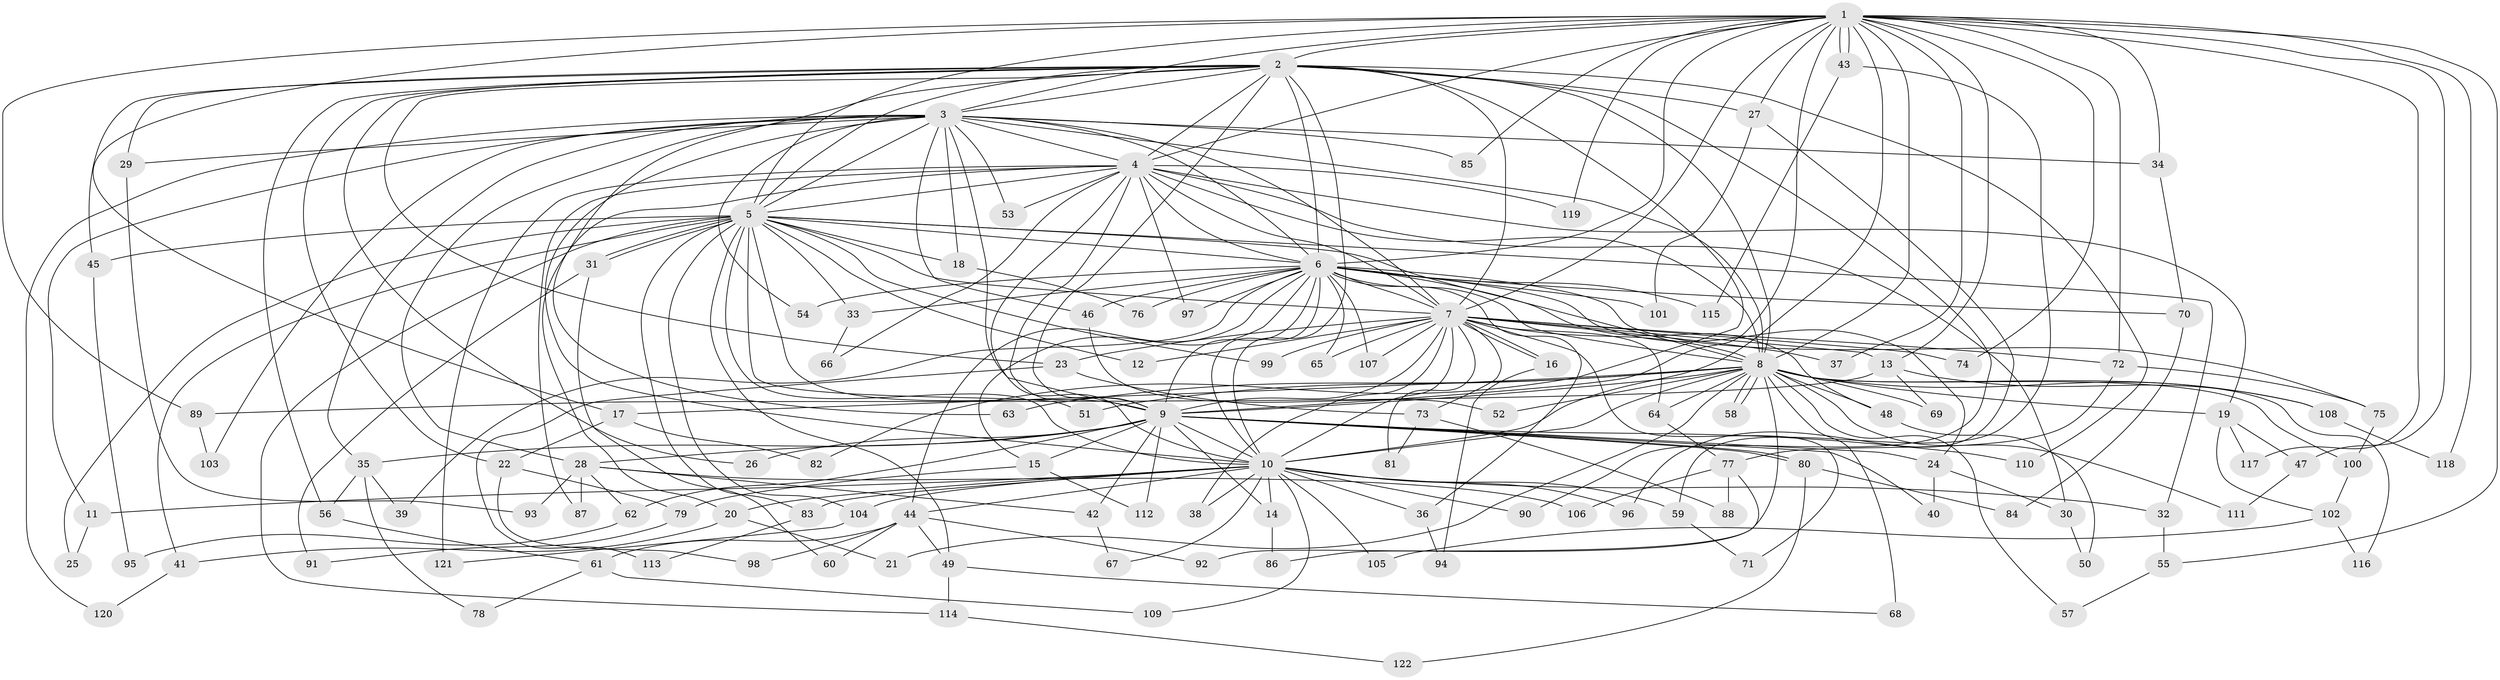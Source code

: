 // Generated by graph-tools (version 1.1) at 2025/14/03/09/25 04:14:16]
// undirected, 122 vertices, 269 edges
graph export_dot {
graph [start="1"]
  node [color=gray90,style=filled];
  1;
  2;
  3;
  4;
  5;
  6;
  7;
  8;
  9;
  10;
  11;
  12;
  13;
  14;
  15;
  16;
  17;
  18;
  19;
  20;
  21;
  22;
  23;
  24;
  25;
  26;
  27;
  28;
  29;
  30;
  31;
  32;
  33;
  34;
  35;
  36;
  37;
  38;
  39;
  40;
  41;
  42;
  43;
  44;
  45;
  46;
  47;
  48;
  49;
  50;
  51;
  52;
  53;
  54;
  55;
  56;
  57;
  58;
  59;
  60;
  61;
  62;
  63;
  64;
  65;
  66;
  67;
  68;
  69;
  70;
  71;
  72;
  73;
  74;
  75;
  76;
  77;
  78;
  79;
  80;
  81;
  82;
  83;
  84;
  85;
  86;
  87;
  88;
  89;
  90;
  91;
  92;
  93;
  94;
  95;
  96;
  97;
  98;
  99;
  100;
  101;
  102;
  103;
  104;
  105;
  106;
  107;
  108;
  109;
  110;
  111;
  112;
  113;
  114;
  115;
  116;
  117;
  118;
  119;
  120;
  121;
  122;
  1 -- 2;
  1 -- 3;
  1 -- 4;
  1 -- 5;
  1 -- 6;
  1 -- 7;
  1 -- 8;
  1 -- 9;
  1 -- 10;
  1 -- 13;
  1 -- 17;
  1 -- 27;
  1 -- 34;
  1 -- 37;
  1 -- 43;
  1 -- 43;
  1 -- 47;
  1 -- 55;
  1 -- 72;
  1 -- 74;
  1 -- 85;
  1 -- 89;
  1 -- 117;
  1 -- 118;
  1 -- 119;
  2 -- 3;
  2 -- 4;
  2 -- 5;
  2 -- 6;
  2 -- 7;
  2 -- 8;
  2 -- 9;
  2 -- 10;
  2 -- 22;
  2 -- 23;
  2 -- 26;
  2 -- 27;
  2 -- 29;
  2 -- 45;
  2 -- 56;
  2 -- 63;
  2 -- 82;
  2 -- 90;
  2 -- 110;
  3 -- 4;
  3 -- 5;
  3 -- 6;
  3 -- 7;
  3 -- 8;
  3 -- 9;
  3 -- 10;
  3 -- 11;
  3 -- 18;
  3 -- 28;
  3 -- 29;
  3 -- 34;
  3 -- 35;
  3 -- 46;
  3 -- 53;
  3 -- 54;
  3 -- 85;
  3 -- 103;
  3 -- 120;
  4 -- 5;
  4 -- 6;
  4 -- 7;
  4 -- 8;
  4 -- 9;
  4 -- 10;
  4 -- 19;
  4 -- 20;
  4 -- 30;
  4 -- 53;
  4 -- 66;
  4 -- 87;
  4 -- 97;
  4 -- 119;
  4 -- 121;
  5 -- 6;
  5 -- 7;
  5 -- 8;
  5 -- 9;
  5 -- 10;
  5 -- 12;
  5 -- 18;
  5 -- 25;
  5 -- 31;
  5 -- 31;
  5 -- 32;
  5 -- 33;
  5 -- 41;
  5 -- 45;
  5 -- 49;
  5 -- 51;
  5 -- 83;
  5 -- 99;
  5 -- 104;
  5 -- 114;
  6 -- 7;
  6 -- 8;
  6 -- 9;
  6 -- 10;
  6 -- 15;
  6 -- 24;
  6 -- 33;
  6 -- 36;
  6 -- 39;
  6 -- 44;
  6 -- 46;
  6 -- 48;
  6 -- 54;
  6 -- 65;
  6 -- 70;
  6 -- 75;
  6 -- 76;
  6 -- 97;
  6 -- 101;
  6 -- 107;
  6 -- 115;
  7 -- 8;
  7 -- 9;
  7 -- 10;
  7 -- 12;
  7 -- 13;
  7 -- 16;
  7 -- 16;
  7 -- 23;
  7 -- 37;
  7 -- 38;
  7 -- 64;
  7 -- 65;
  7 -- 71;
  7 -- 72;
  7 -- 73;
  7 -- 74;
  7 -- 81;
  7 -- 99;
  7 -- 107;
  8 -- 9;
  8 -- 10;
  8 -- 17;
  8 -- 19;
  8 -- 21;
  8 -- 48;
  8 -- 51;
  8 -- 52;
  8 -- 57;
  8 -- 58;
  8 -- 58;
  8 -- 63;
  8 -- 64;
  8 -- 68;
  8 -- 69;
  8 -- 92;
  8 -- 100;
  8 -- 108;
  8 -- 111;
  8 -- 116;
  9 -- 10;
  9 -- 14;
  9 -- 15;
  9 -- 24;
  9 -- 26;
  9 -- 28;
  9 -- 35;
  9 -- 40;
  9 -- 42;
  9 -- 62;
  9 -- 80;
  9 -- 80;
  9 -- 110;
  9 -- 112;
  10 -- 11;
  10 -- 14;
  10 -- 20;
  10 -- 32;
  10 -- 36;
  10 -- 38;
  10 -- 44;
  10 -- 59;
  10 -- 67;
  10 -- 83;
  10 -- 90;
  10 -- 96;
  10 -- 104;
  10 -- 105;
  10 -- 109;
  11 -- 25;
  13 -- 69;
  13 -- 89;
  13 -- 108;
  14 -- 86;
  15 -- 79;
  15 -- 112;
  16 -- 94;
  17 -- 22;
  17 -- 82;
  18 -- 76;
  19 -- 47;
  19 -- 102;
  19 -- 117;
  20 -- 21;
  20 -- 41;
  22 -- 79;
  22 -- 98;
  23 -- 73;
  23 -- 113;
  24 -- 30;
  24 -- 40;
  27 -- 96;
  27 -- 101;
  28 -- 42;
  28 -- 62;
  28 -- 87;
  28 -- 93;
  28 -- 106;
  29 -- 93;
  30 -- 50;
  31 -- 60;
  31 -- 91;
  32 -- 55;
  33 -- 66;
  34 -- 70;
  35 -- 39;
  35 -- 56;
  35 -- 78;
  36 -- 94;
  41 -- 120;
  42 -- 67;
  43 -- 59;
  43 -- 115;
  44 -- 49;
  44 -- 60;
  44 -- 61;
  44 -- 92;
  44 -- 98;
  45 -- 95;
  46 -- 52;
  47 -- 111;
  48 -- 50;
  49 -- 68;
  49 -- 114;
  55 -- 57;
  56 -- 61;
  59 -- 71;
  61 -- 78;
  61 -- 109;
  62 -- 95;
  64 -- 77;
  70 -- 84;
  72 -- 75;
  72 -- 77;
  73 -- 81;
  73 -- 88;
  75 -- 100;
  77 -- 86;
  77 -- 88;
  77 -- 106;
  79 -- 91;
  80 -- 84;
  80 -- 122;
  83 -- 113;
  89 -- 103;
  100 -- 102;
  102 -- 105;
  102 -- 116;
  104 -- 121;
  108 -- 118;
  114 -- 122;
}
